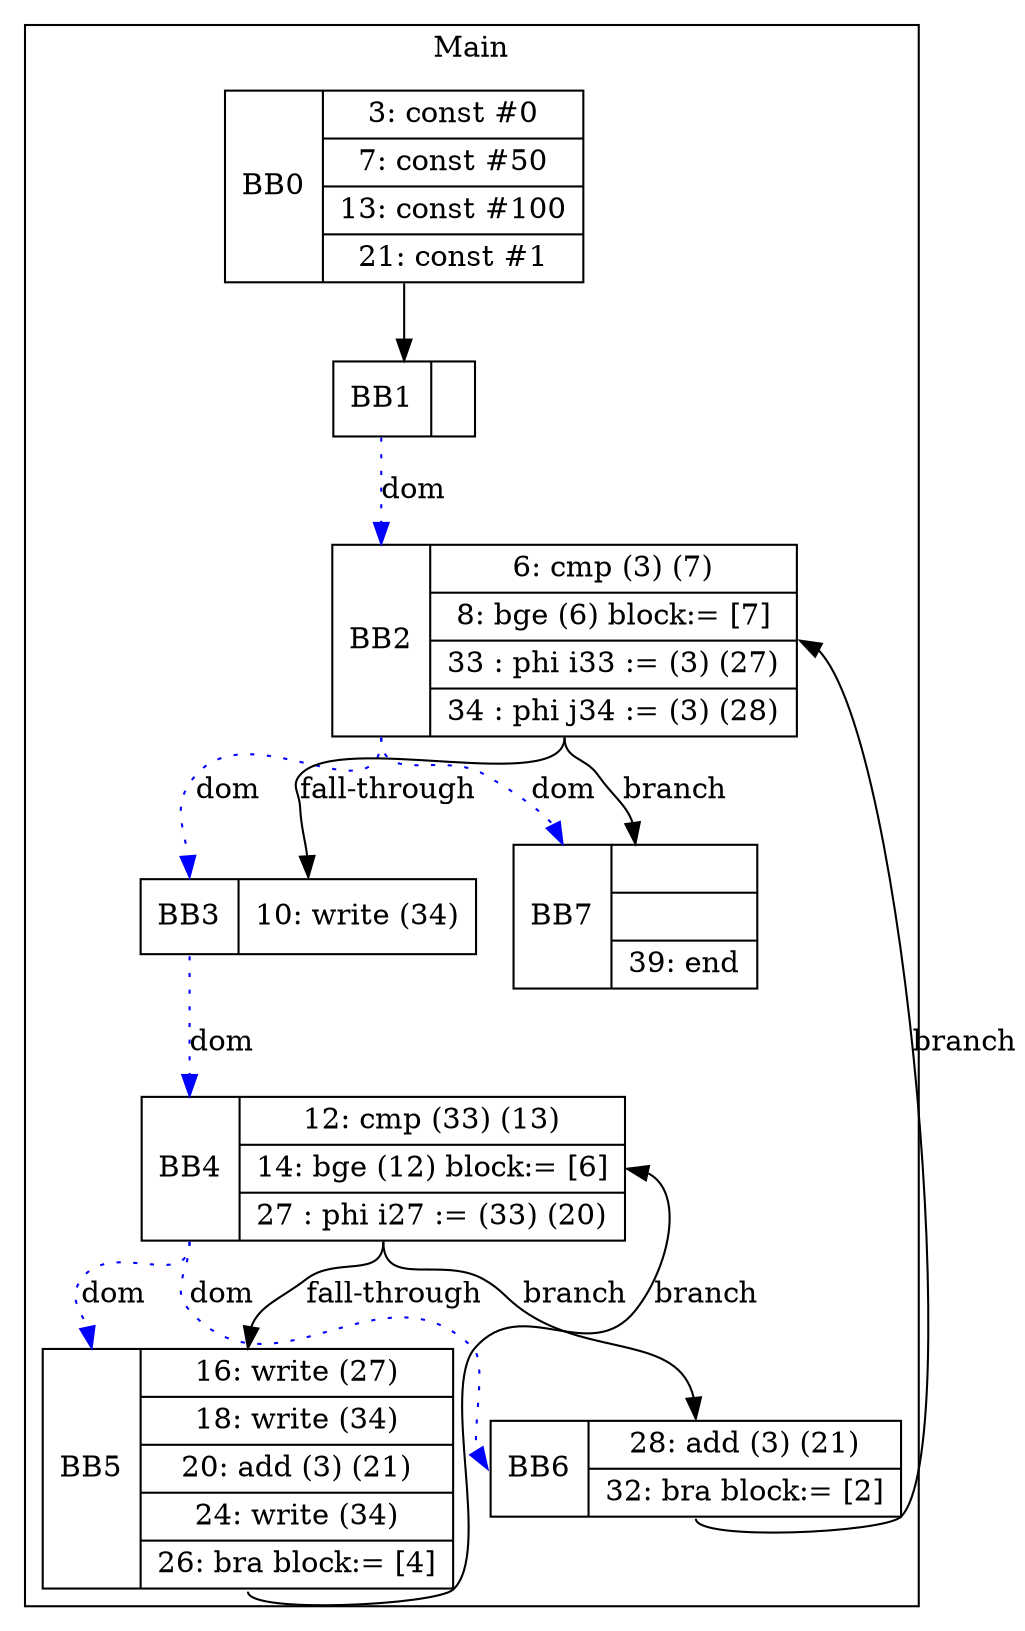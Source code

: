 digraph G {
node [shape=record];
subgraph cluster_main{
label = "Main";
BB0 [shape=record, label="<b>BB0|{3: const #0|7: const #50|13: const #100|21: const #1}"];
BB1 [shape=record, label="<b>BB1|}"];
BB2 [shape=record, label="<b>BB2|{6: cmp (3) (7)|8: bge (6) block:= [7]|33 : phi i33 := (3) (27)|34 : phi j34 := (3) (28)}"];
BB3 [shape=record, label="<b>BB3|{10: write (34)}"];
BB4 [shape=record, label="<b>BB4|{12: cmp (33) (13)|14: bge (12) block:= [6]|27 : phi i27 := (33) (20)}"];
BB5 [shape=record, label="<b>BB5|{16: write (27)|18: write (34)|20: add (3) (21)|24: write (34)|26: bra block:= [4]}"];
BB6 [shape=record, label="<b>BB6|{28: add (3) (21)|32: bra block:= [2]}"];
BB7 [shape=record, label="<b>BB7|{||39: end}"];
}
BB0:s -> BB1:n ;
BB1:b -> BB2:b [color=blue, style=dotted, label="dom"];
BB3:b -> BB4:b [color=blue, style=dotted, label="dom"];
BB2:b -> BB7:b [color=blue, style=dotted, label="dom"];
BB4:b -> BB6:b [color=blue, style=dotted, label="dom"];
BB2:b -> BB3:b [color=blue, style=dotted, label="dom"];
BB4:b -> BB5:b [color=blue, style=dotted, label="dom"];
BB4:s -> BB6:n [label="branch"];
BB2:s -> BB7:n [label="branch"];
BB6:s -> BB2:e [label="branch"];
BB5:s -> BB4:e [label="branch"];
BB2:s -> BB3:n [label="fall-through"];
BB4:s -> BB5:n [label="fall-through"];
}
